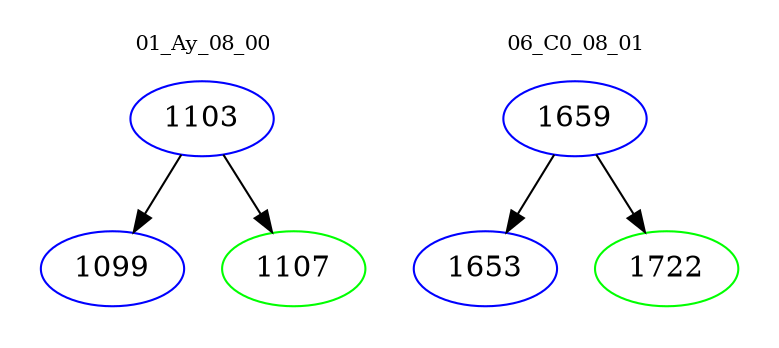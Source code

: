 digraph{
subgraph cluster_0 {
color = white
label = "01_Ay_08_00";
fontsize=10;
T0_1103 [label="1103", color="blue"]
T0_1103 -> T0_1099 [color="black"]
T0_1099 [label="1099", color="blue"]
T0_1103 -> T0_1107 [color="black"]
T0_1107 [label="1107", color="green"]
}
subgraph cluster_1 {
color = white
label = "06_C0_08_01";
fontsize=10;
T1_1659 [label="1659", color="blue"]
T1_1659 -> T1_1653 [color="black"]
T1_1653 [label="1653", color="blue"]
T1_1659 -> T1_1722 [color="black"]
T1_1722 [label="1722", color="green"]
}
}

